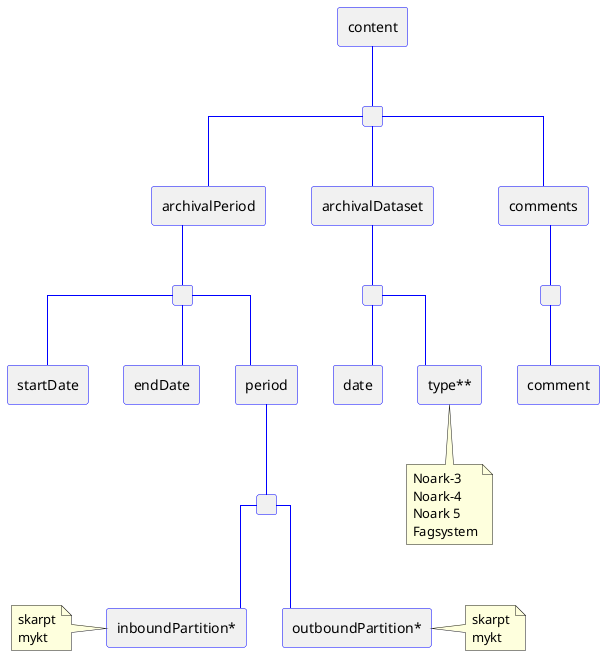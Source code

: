 @startuml
skinparam linetype ortho

rectangle " " as c1 #line:blue;
rectangle " " as c2 #line:blue;
rectangle " " as c3 #line:blue;
rectangle " " as c4 #line:blue;
rectangle " " as c5 #line:blue;

rectangle content #line:blue;
rectangle archivalPeriod #line:blue;
rectangle startDate #line:blue;
rectangle endDate #line:blue;
rectangle period #line:blue;
rectangle "inboundPartition*" as inboundPartition #line:blue;
rectangle "outboundPartition*" as outboundPartition #line:blue;
rectangle archivalDataset #line:blue;
rectangle date #line:blue;
rectangle "type**" as type1 #line:blue;
rectangle comments #line:blue;
rectangle comment #line:blue;

content -[#0000ff]- c1

c1 -[#0000ff]- archivalPeriod
archivalPeriod -[#0000ff]- c2
c2 -[#0000ff]- startDate
c2 -[#0000ff]- endDate
c2 -[#0000ff]- period
period -[#0000ff]- c3
c3 -[#0000ff]- inboundPartition
c3 -[#0000ff]- outboundPartition

c1 -[#0000ff]- archivalDataset
archivalDataset -[#0000ff]- c4
c4 -[#0000ff]- date
c4 -[#0000ff]- type1

c1 -[#0000ff]- comments
comments -[#0000ff]- c5
c5 -[#0000ff]- comment

note left of inboundPartition
  skarpt
  mykt
end note

note right of outboundPartition
  skarpt
  mykt
end note

note bottom of type1
  Noark-3
  Noark-4
  Noark 5
  Fagsystem
end note

@enduml
